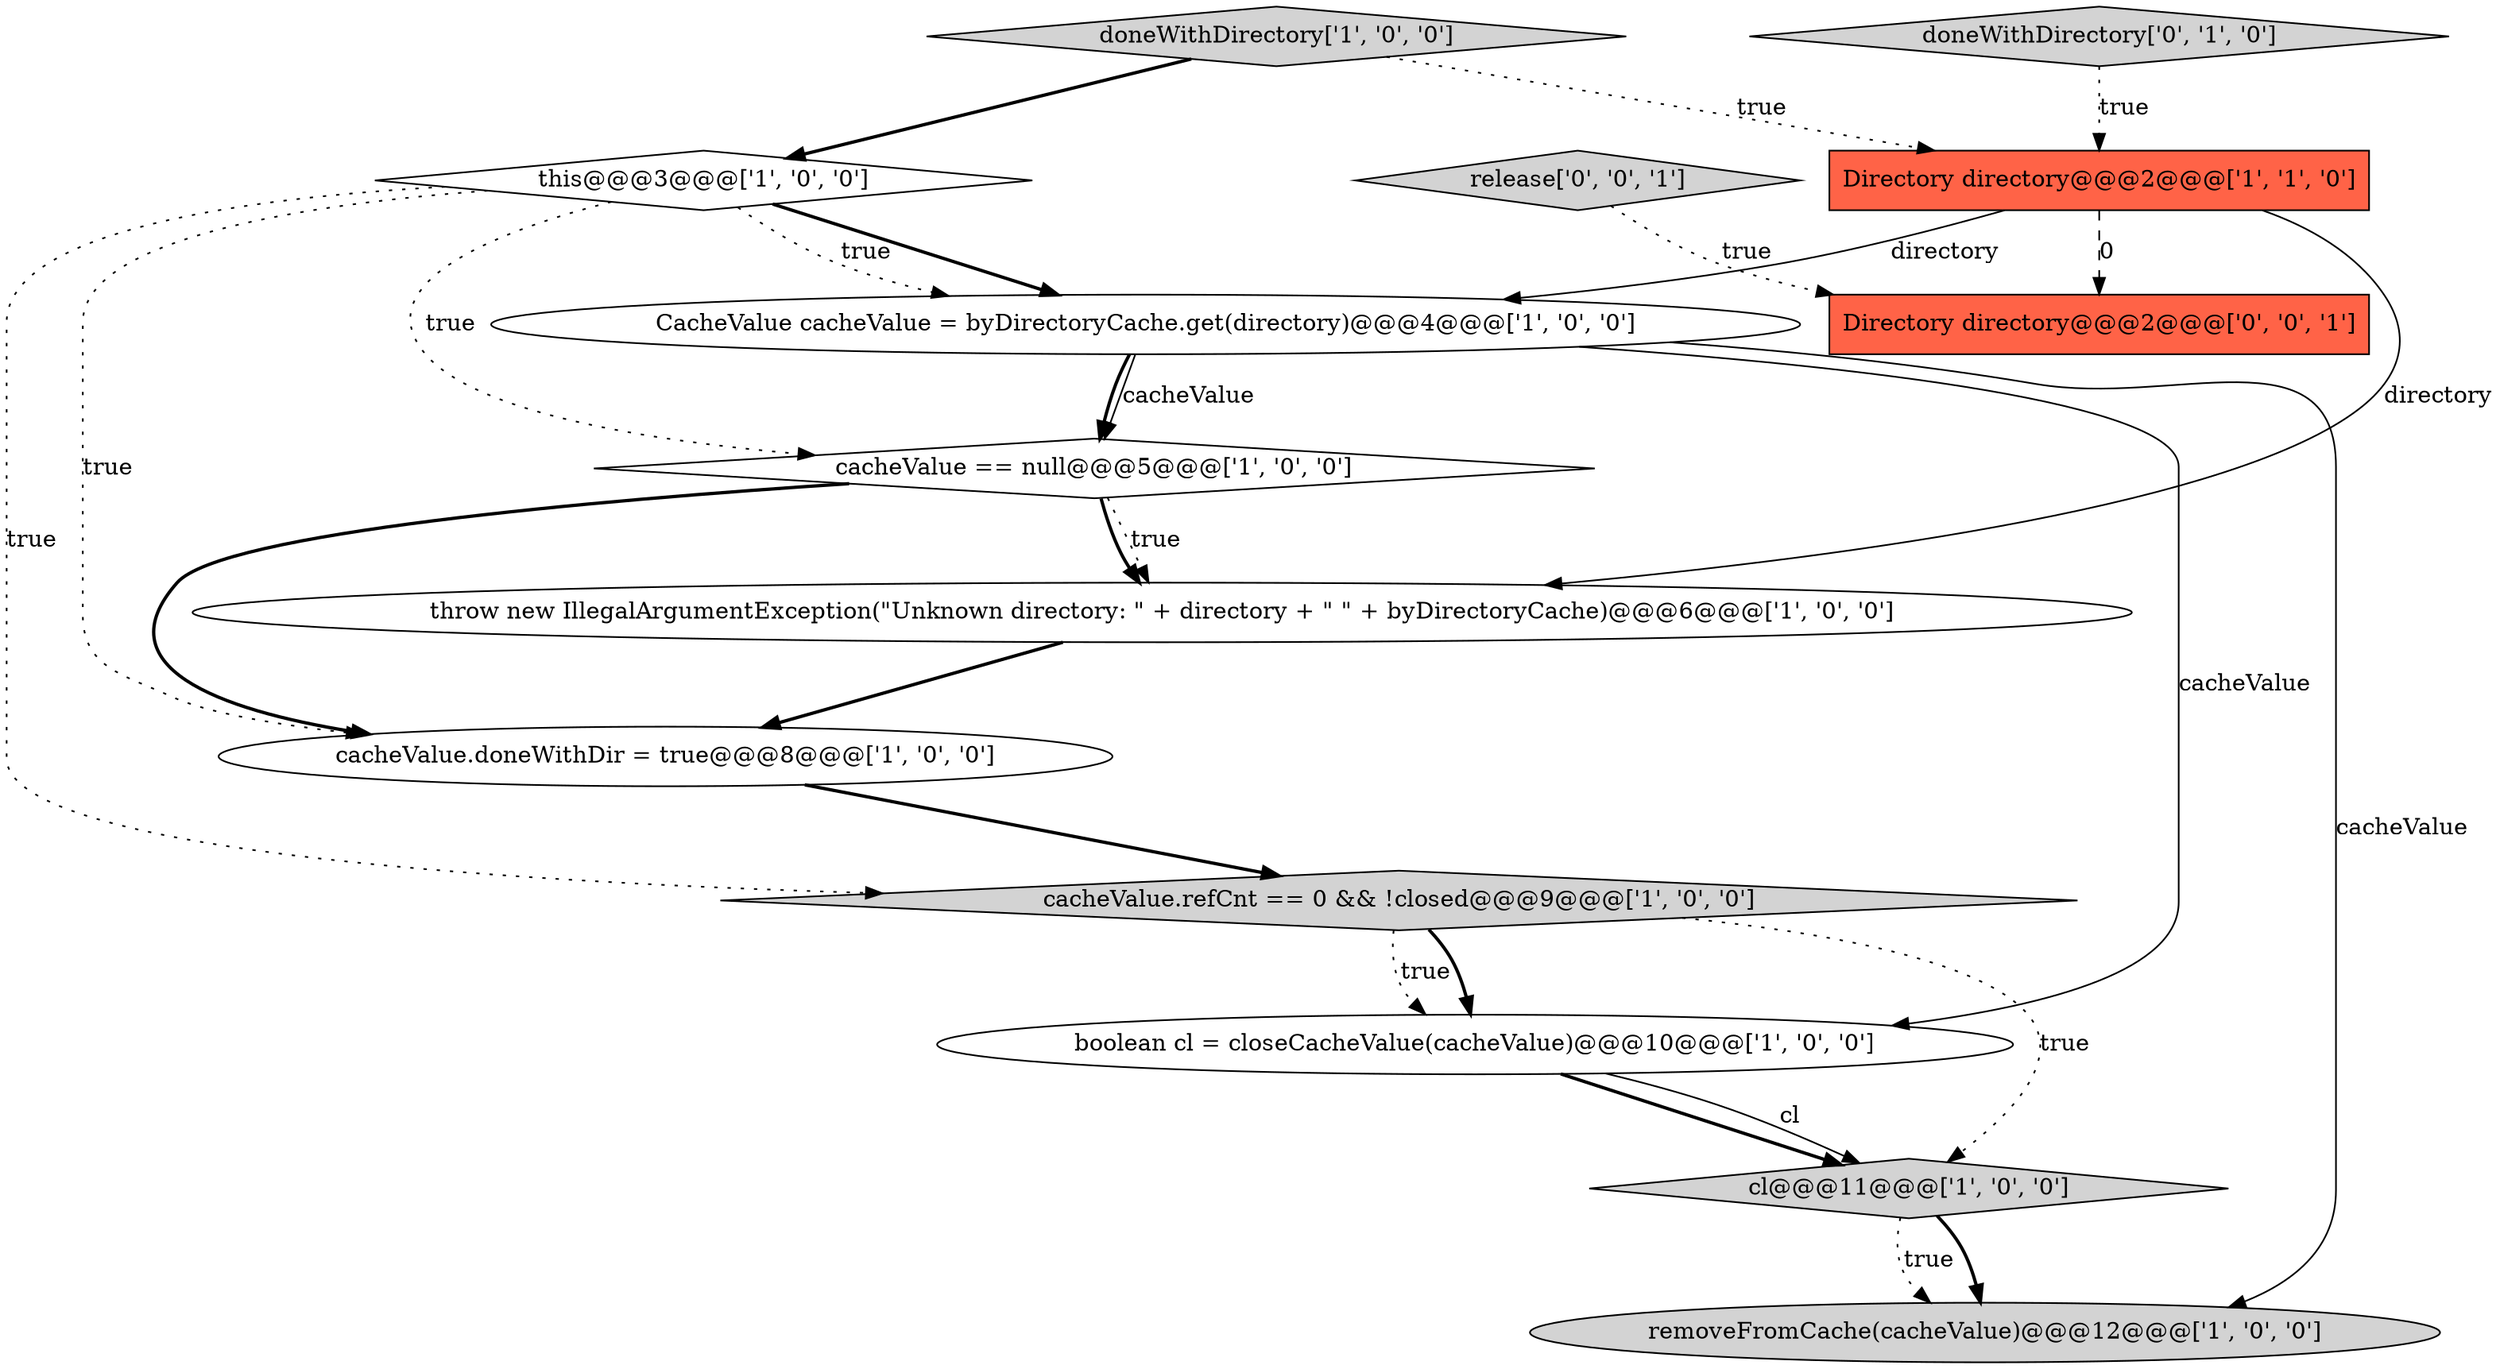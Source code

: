 digraph {
1 [style = filled, label = "cacheValue == null@@@5@@@['1', '0', '0']", fillcolor = white, shape = diamond image = "AAA0AAABBB1BBB"];
10 [style = filled, label = "cacheValue.refCnt == 0 && !closed@@@9@@@['1', '0', '0']", fillcolor = lightgray, shape = diamond image = "AAA0AAABBB1BBB"];
3 [style = filled, label = "CacheValue cacheValue = byDirectoryCache.get(directory)@@@4@@@['1', '0', '0']", fillcolor = white, shape = ellipse image = "AAA0AAABBB1BBB"];
13 [style = filled, label = "Directory directory@@@2@@@['0', '0', '1']", fillcolor = tomato, shape = box image = "AAA0AAABBB3BBB"];
9 [style = filled, label = "doneWithDirectory['1', '0', '0']", fillcolor = lightgray, shape = diamond image = "AAA0AAABBB1BBB"];
8 [style = filled, label = "this@@@3@@@['1', '0', '0']", fillcolor = white, shape = diamond image = "AAA0AAABBB1BBB"];
6 [style = filled, label = "throw new IllegalArgumentException(\"Unknown directory: \" + directory + \" \" + byDirectoryCache)@@@6@@@['1', '0', '0']", fillcolor = white, shape = ellipse image = "AAA0AAABBB1BBB"];
5 [style = filled, label = "removeFromCache(cacheValue)@@@12@@@['1', '0', '0']", fillcolor = lightgray, shape = ellipse image = "AAA0AAABBB1BBB"];
7 [style = filled, label = "Directory directory@@@2@@@['1', '1', '0']", fillcolor = tomato, shape = box image = "AAA0AAABBB1BBB"];
12 [style = filled, label = "release['0', '0', '1']", fillcolor = lightgray, shape = diamond image = "AAA0AAABBB3BBB"];
2 [style = filled, label = "cacheValue.doneWithDir = true@@@8@@@['1', '0', '0']", fillcolor = white, shape = ellipse image = "AAA0AAABBB1BBB"];
4 [style = filled, label = "cl@@@11@@@['1', '0', '0']", fillcolor = lightgray, shape = diamond image = "AAA0AAABBB1BBB"];
0 [style = filled, label = "boolean cl = closeCacheValue(cacheValue)@@@10@@@['1', '0', '0']", fillcolor = white, shape = ellipse image = "AAA0AAABBB1BBB"];
11 [style = filled, label = "doneWithDirectory['0', '1', '0']", fillcolor = lightgray, shape = diamond image = "AAA0AAABBB2BBB"];
8->10 [style = dotted, label="true"];
7->3 [style = solid, label="directory"];
0->4 [style = bold, label=""];
3->5 [style = solid, label="cacheValue"];
9->7 [style = dotted, label="true"];
4->5 [style = bold, label=""];
3->0 [style = solid, label="cacheValue"];
12->13 [style = dotted, label="true"];
8->2 [style = dotted, label="true"];
11->7 [style = dotted, label="true"];
2->10 [style = bold, label=""];
7->6 [style = solid, label="directory"];
10->0 [style = dotted, label="true"];
1->6 [style = dotted, label="true"];
1->6 [style = bold, label=""];
7->13 [style = dashed, label="0"];
3->1 [style = bold, label=""];
8->3 [style = bold, label=""];
6->2 [style = bold, label=""];
0->4 [style = solid, label="cl"];
10->4 [style = dotted, label="true"];
4->5 [style = dotted, label="true"];
8->3 [style = dotted, label="true"];
3->1 [style = solid, label="cacheValue"];
9->8 [style = bold, label=""];
8->1 [style = dotted, label="true"];
1->2 [style = bold, label=""];
10->0 [style = bold, label=""];
}
